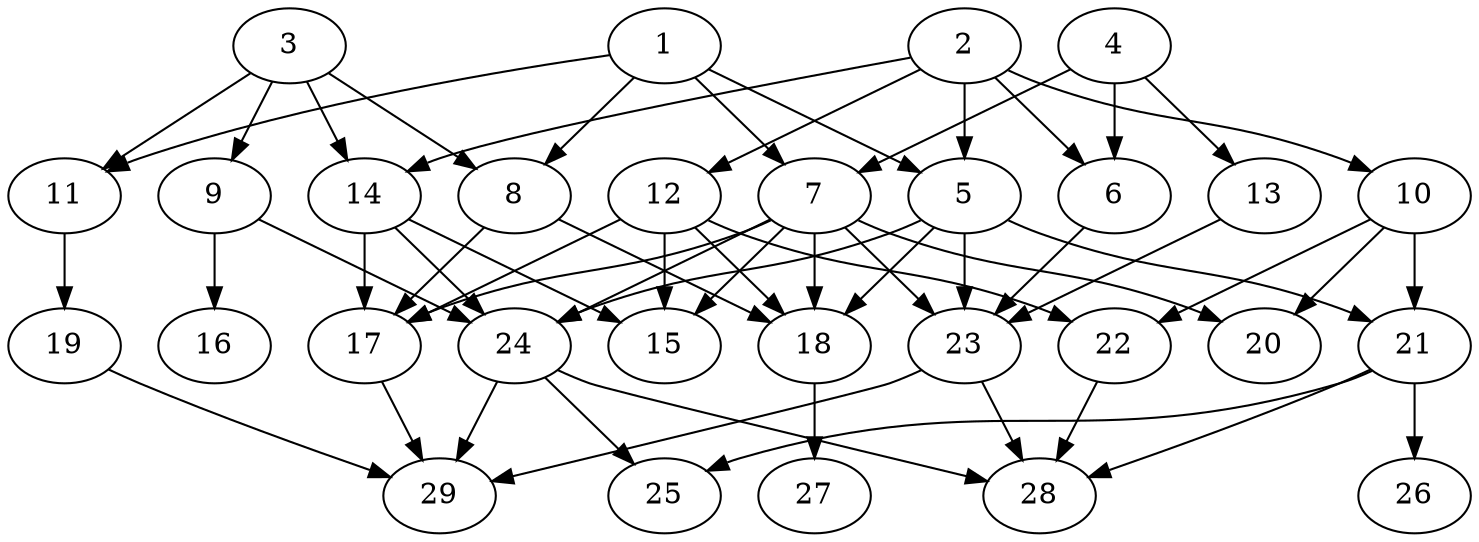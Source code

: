 // DAG (tier=2-normal, mode=compute, n=29, ccr=0.394, fat=0.631, density=0.438, regular=0.493, jump=0.167, mindata=524288, maxdata=8388608)
// DAG automatically generated by daggen at Sun Aug 24 16:33:33 2025
// /home/ermia/Project/Environments/daggen/bin/daggen --dot --ccr 0.394 --fat 0.631 --regular 0.493 --density 0.438 --jump 0.167 --mindata 524288 --maxdata 8388608 -n 29 
digraph G {
  1 [size="14113214720260962", alpha="0.13", expect_size="7056607360130481"]
  1 -> 5 [size ="232710798835712"]
  1 -> 7 [size ="232710798835712"]
  1 -> 8 [size ="232710798835712"]
  1 -> 11 [size ="232710798835712"]
  2 [size="399604206105125715968", alpha="0.15", expect_size="199802103052562857984"]
  2 -> 5 [size ="434020278075392"]
  2 -> 6 [size ="434020278075392"]
  2 -> 10 [size ="434020278075392"]
  2 -> 12 [size ="434020278075392"]
  2 -> 14 [size ="434020278075392"]
  3 [size="257889041071686549504", alpha="0.17", expect_size="128944520535843274752"]
  3 -> 8 [size ="324124538830848"]
  3 -> 9 [size ="324124538830848"]
  3 -> 11 [size ="324124538830848"]
  3 -> 14 [size ="324124538830848"]
  4 [size="2441341560016124", alpha="0.08", expect_size="1220670780008062"]
  4 -> 6 [size ="85953041399808"]
  4 -> 7 [size ="85953041399808"]
  4 -> 13 [size ="85953041399808"]
  5 [size="11831990541423062", alpha="0.20", expect_size="5915995270711531"]
  5 -> 18 [size ="246699977080832"]
  5 -> 21 [size ="246699977080832"]
  5 -> 23 [size ="246699977080832"]
  5 -> 24 [size ="246699977080832"]
  6 [size="133414464481082784", alpha="0.01", expect_size="66707232240541392"]
  6 -> 23 [size ="70889181806592"]
  7 [size="3480847655108608000", alpha="0.03", expect_size="1740423827554304000"]
  7 -> 15 [size ="18374406963200"]
  7 -> 17 [size ="18374406963200"]
  7 -> 18 [size ="18374406963200"]
  7 -> 20 [size ="18374406963200"]
  7 -> 23 [size ="18374406963200"]
  7 -> 24 [size ="18374406963200"]
  8 [size="141949428881915600", alpha="0.02", expect_size="70974714440957800"]
  8 -> 17 [size ="138138261389312"]
  8 -> 18 [size ="138138261389312"]
  9 [size="1416894282538933", alpha="0.02", expect_size="708447141269466"]
  9 -> 16 [size ="39101659086848"]
  9 -> 24 [size ="39101659086848"]
  10 [size="502440020847871872", alpha="0.13", expect_size="251220010423935936"]
  10 -> 20 [size ="467715974234112"]
  10 -> 21 [size ="467715974234112"]
  10 -> 22 [size ="467715974234112"]
  11 [size="4180662065724796", alpha="0.14", expect_size="2090331032862398"]
  11 -> 19 [size ="83606311534592"]
  12 [size="876378154341972", alpha="0.15", expect_size="438189077170986"]
  12 -> 15 [size ="16207629516800"]
  12 -> 17 [size ="16207629516800"]
  12 -> 18 [size ="16207629516800"]
  12 -> 22 [size ="16207629516800"]
  13 [size="106571932974972928000", alpha="0.17", expect_size="53285966487486464000"]
  13 -> 23 [size ="179825750835200"]
  14 [size="733504352685965440", alpha="0.19", expect_size="366752176342982720"]
  14 -> 15 [size ="411864286625792"]
  14 -> 17 [size ="411864286625792"]
  14 -> 24 [size ="411864286625792"]
  15 [size="719318580321396", alpha="0.12", expect_size="359659290160698"]
  16 [size="15650581919128418", alpha="0.18", expect_size="7825290959564209"]
  17 [size="54080138213974867968", alpha="0.06", expect_size="27040069106987433984"]
  17 -> 29 [size ="114405924667392"]
  18 [size="16546327292854574", alpha="0.01", expect_size="8273163646427287"]
  18 -> 27 [size ="312242453086208"]
  19 [size="6304639133782299", alpha="0.13", expect_size="3152319566891149"]
  19 -> 29 [size ="190225477271552"]
  20 [size="3206731784275942", alpha="0.16", expect_size="1603365892137971"]
  21 [size="1402039843755655168", alpha="0.18", expect_size="701019921877827584"]
  21 -> 25 [size ="10021442158592"]
  21 -> 26 [size ="10021442158592"]
  21 -> 28 [size ="10021442158592"]
  22 [size="12155730882140160", alpha="0.17", expect_size="6077865441070080"]
  22 -> 28 [size ="306841053560832"]
  23 [size="520003973571619586048", alpha="0.12", expect_size="260001986785809793024"]
  23 -> 28 [size ="517322175414272"]
  23 -> 29 [size ="517322175414272"]
  24 [size="418465847771963904", alpha="0.07", expect_size="209232923885981952"]
  24 -> 25 [size ="494522568015872"]
  24 -> 28 [size ="494522568015872"]
  24 -> 29 [size ="494522568015872"]
  25 [size="170205360471851139072", alpha="0.07", expect_size="85102680235925569536"]
  26 [size="18633567940909203456", alpha="0.16", expect_size="9316783970454601728"]
  27 [size="1689036419684630528", alpha="0.07", expect_size="844518209842315264"]
  28 [size="575787103897352", alpha="0.03", expect_size="287893551948676"]
  29 [size="569802635180361", alpha="0.16", expect_size="284901317590180"]
}